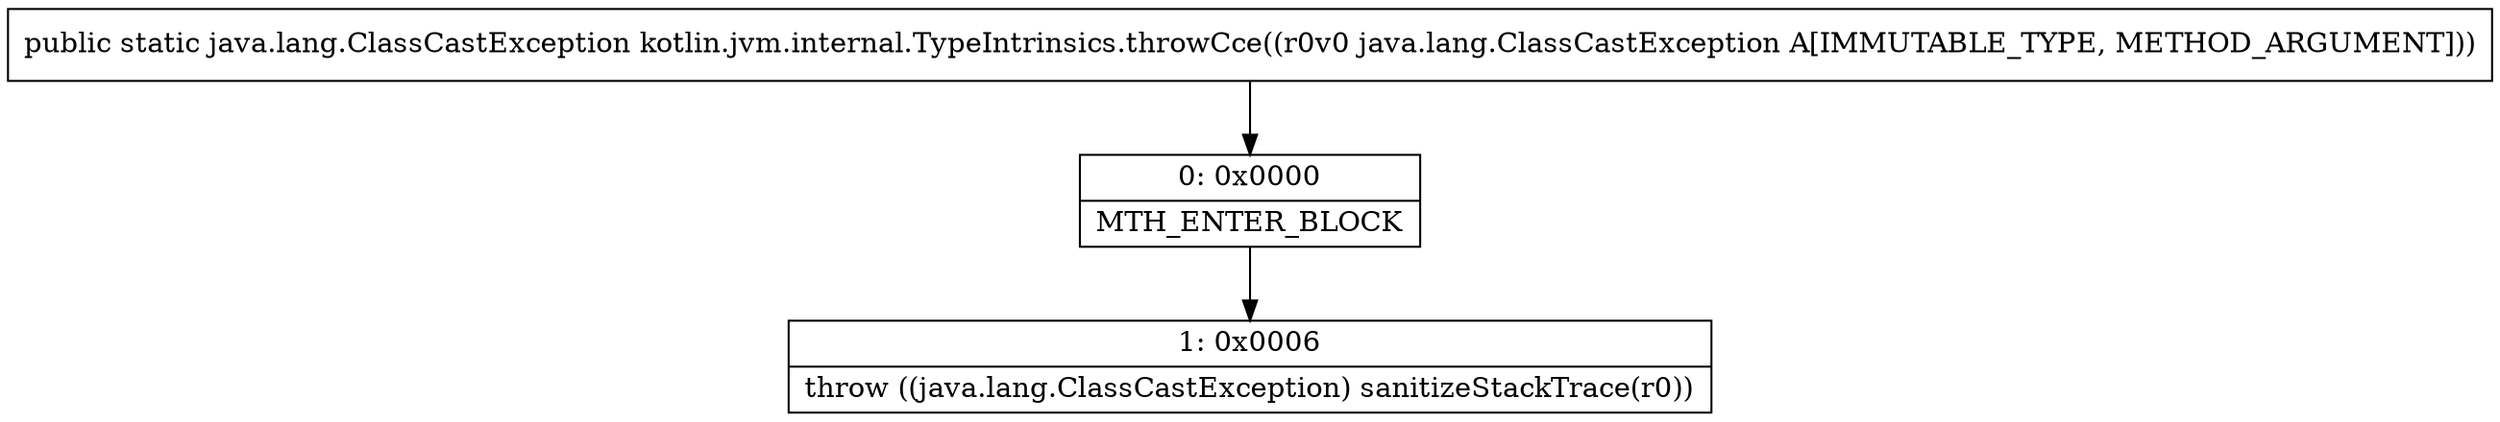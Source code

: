 digraph "CFG forkotlin.jvm.internal.TypeIntrinsics.throwCce(Ljava\/lang\/ClassCastException;)Ljava\/lang\/ClassCastException;" {
Node_0 [shape=record,label="{0\:\ 0x0000|MTH_ENTER_BLOCK\l}"];
Node_1 [shape=record,label="{1\:\ 0x0006|throw ((java.lang.ClassCastException) sanitizeStackTrace(r0))\l}"];
MethodNode[shape=record,label="{public static java.lang.ClassCastException kotlin.jvm.internal.TypeIntrinsics.throwCce((r0v0 java.lang.ClassCastException A[IMMUTABLE_TYPE, METHOD_ARGUMENT])) }"];
MethodNode -> Node_0;
Node_0 -> Node_1;
}

